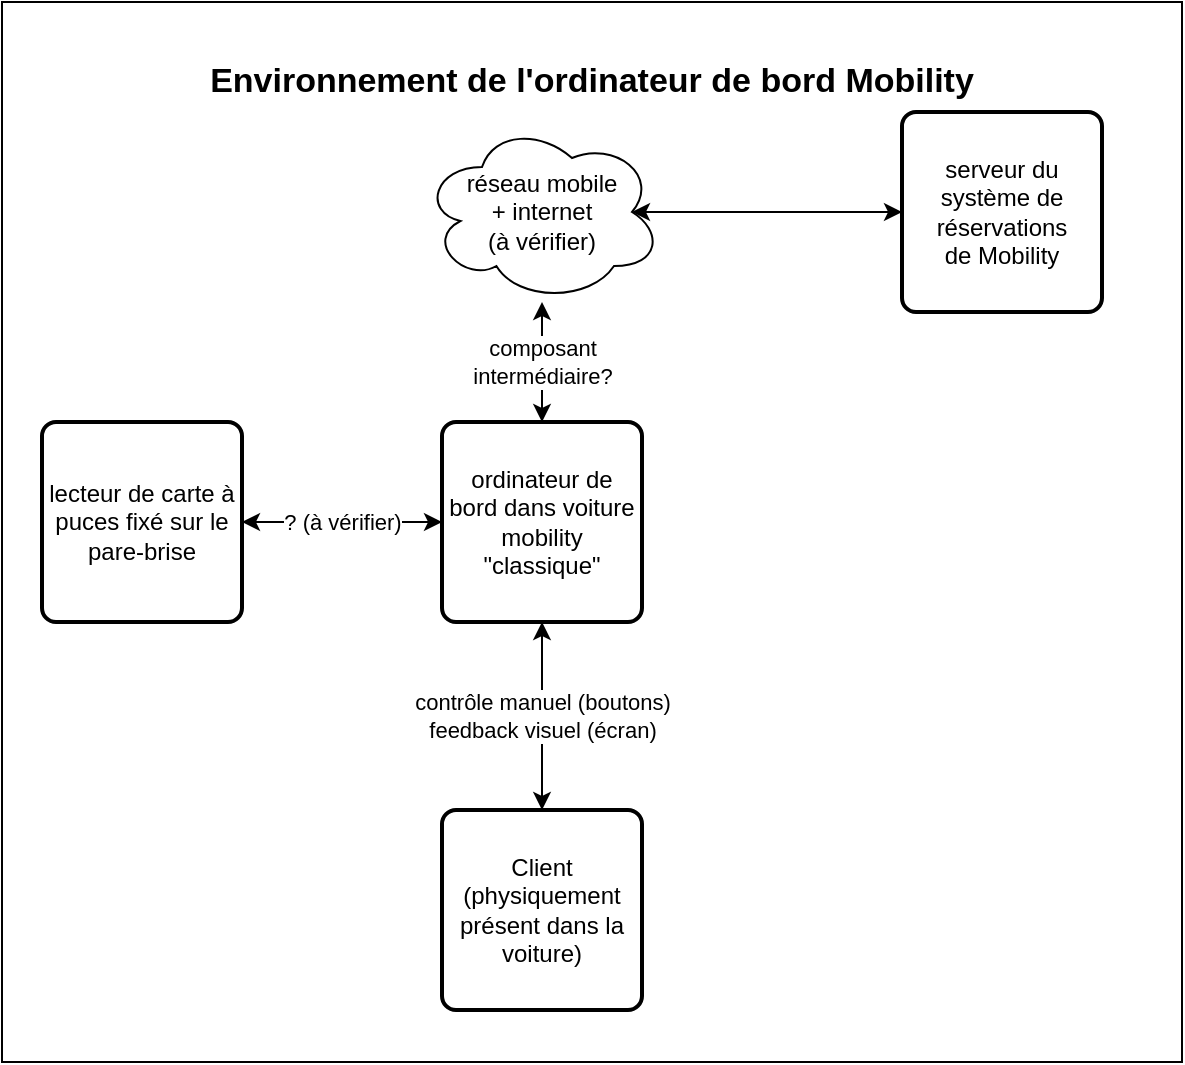<mxfile version="13.8.0" type="device"><diagram id="cOLmSlAWod5i39gfgbxi" name="Page-1"><mxGraphModel dx="1422" dy="767" grid="1" gridSize="10" guides="1" tooltips="1" connect="1" arrows="1" fold="1" page="1" pageScale="1" pageWidth="1169" pageHeight="827" math="0" shadow="0"><root><mxCell id="0"/><mxCell id="1" parent="0"/><mxCell id="7sEI-zRsgUNPSHA1VXng-50" value="" style="rounded=0;whiteSpace=wrap;html=1;fillColor=none;fontSize=15;" parent="1" vertex="1"><mxGeometry x="240" y="10" width="590" height="530" as="geometry"/></mxCell><mxCell id="gn2OgxJ4sL1CUgZ0nqRN-4" value="&lt;div&gt;contrôle manuel (boutons)&lt;/div&gt;&lt;div&gt;feedback visuel (écran)&lt;br&gt;&lt;/div&gt;" style="edgeStyle=orthogonalEdgeStyle;rounded=0;orthogonalLoop=1;jettySize=auto;html=1;exitX=0.5;exitY=1;exitDx=0;exitDy=0;startArrow=classic;startFill=1;entryX=0.5;entryY=0;entryDx=0;entryDy=0;" edge="1" parent="1" source="7sEI-zRsgUNPSHA1VXng-2" target="gn2OgxJ4sL1CUgZ0nqRN-3"><mxGeometry relative="1" as="geometry"><mxPoint x="509.5" y="390" as="sourcePoint"/><mxPoint x="509.5" y="450" as="targetPoint"/><mxPoint as="offset"/></mxGeometry></mxCell><mxCell id="7sEI-zRsgUNPSHA1VXng-2" value="ordinateur de bord dans voiture mobility &quot;classique&quot;" style="rounded=1;whiteSpace=wrap;html=1;absoluteArcSize=1;arcSize=14;strokeWidth=2;" parent="1" vertex="1"><mxGeometry x="460" y="220" width="100" height="100" as="geometry"/></mxCell><mxCell id="7sEI-zRsgUNPSHA1VXng-15" style="edgeStyle=orthogonalEdgeStyle;rounded=0;orthogonalLoop=1;jettySize=auto;html=1;exitX=0.875;exitY=0.5;exitDx=0;exitDy=0;exitPerimeter=0;entryX=0;entryY=0.5;entryDx=0;entryDy=0;startArrow=classic;startFill=1;" parent="1" source="7sEI-zRsgUNPSHA1VXng-7" target="gn2OgxJ4sL1CUgZ0nqRN-7" edge="1"><mxGeometry relative="1" as="geometry"><mxPoint x="820" y="270" as="targetPoint"/></mxGeometry></mxCell><mxCell id="gn2OgxJ4sL1CUgZ0nqRN-10" value="&lt;div&gt;composant&lt;/div&gt;&lt;div&gt;intermédiaire?&lt;br&gt;&lt;/div&gt;" style="edgeStyle=orthogonalEdgeStyle;rounded=0;orthogonalLoop=1;jettySize=auto;html=1;entryX=0.5;entryY=0;entryDx=0;entryDy=0;startArrow=classic;startFill=1;" edge="1" parent="1" source="7sEI-zRsgUNPSHA1VXng-7" target="7sEI-zRsgUNPSHA1VXng-2"><mxGeometry relative="1" as="geometry"/></mxCell><mxCell id="7sEI-zRsgUNPSHA1VXng-7" value="&lt;div&gt;réseau mobile&lt;/div&gt;&lt;div&gt;+ internet&lt;/div&gt;&lt;div&gt;(à vérifier)&lt;br&gt;&lt;/div&gt;" style="ellipse;shape=cloud;whiteSpace=wrap;html=1;" parent="1" vertex="1"><mxGeometry x="450" y="70" width="120" height="90" as="geometry"/></mxCell><mxCell id="7sEI-zRsgUNPSHA1VXng-51" value="&lt;div&gt;Environnement de l'ordinateur de bord Mobility&lt;/div&gt;" style="text;html=1;strokeColor=none;fillColor=none;align=center;verticalAlign=middle;whiteSpace=wrap;rounded=0;fontSize=17;fontStyle=1" parent="1" vertex="1"><mxGeometry x="270" y="40" width="530" height="20" as="geometry"/></mxCell><mxCell id="gn2OgxJ4sL1CUgZ0nqRN-1" value="? (à vérifier)" style="edgeStyle=orthogonalEdgeStyle;rounded=0;orthogonalLoop=1;jettySize=auto;html=1;exitX=1;exitY=0.5;exitDx=0;exitDy=0;startArrow=classic;startFill=1;" edge="1" parent="1" source="Y4YjRNFN3PHVFKzCeITM-10" target="7sEI-zRsgUNPSHA1VXng-2"><mxGeometry relative="1" as="geometry"/></mxCell><mxCell id="Y4YjRNFN3PHVFKzCeITM-10" value="lecteur de carte à puces fixé sur le pare-brise" style="rounded=1;whiteSpace=wrap;html=1;absoluteArcSize=1;arcSize=14;strokeWidth=2;" parent="1" vertex="1"><mxGeometry x="260" y="220" width="100" height="100" as="geometry"/></mxCell><mxCell id="gn2OgxJ4sL1CUgZ0nqRN-3" value="Client (physiquement présent dans la voiture)" style="rounded=1;whiteSpace=wrap;html=1;absoluteArcSize=1;arcSize=14;strokeWidth=2;" vertex="1" parent="1"><mxGeometry x="460" y="414" width="100" height="100" as="geometry"/></mxCell><mxCell id="gn2OgxJ4sL1CUgZ0nqRN-7" value="&lt;div&gt;serveur du&lt;/div&gt;&lt;div&gt;système de&lt;/div&gt;&lt;div&gt;réservations&lt;/div&gt;&lt;div&gt;de Mobility&lt;br&gt;&lt;/div&gt;" style="rounded=1;whiteSpace=wrap;html=1;absoluteArcSize=1;arcSize=14;strokeWidth=2;" vertex="1" parent="1"><mxGeometry x="690" y="65" width="100" height="100" as="geometry"/></mxCell></root></mxGraphModel></diagram></mxfile>